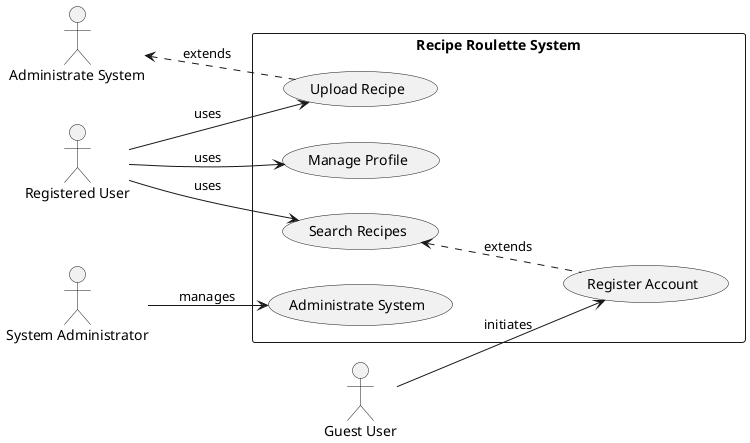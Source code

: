 @startuml
left to right direction
skinparam packageStyle rectangle
actor "Guest User" as Guest
actor "Registered User" as Registered
actor "System Administrator" as Admin

rectangle "Recipe Roulette System" {
	usecase "Register Account" as UC1
	usecase "Search Recipes" as UC2
	usecase "Upload Recipe" as UC3
	usecase "Manage Profile" as UC4
	usecase "Administrate System" as UC5
}

Guest --> UC1 : initiates
Registered --> UC2 : uses
Registered --> UC3 : uses
Registered --> UC4 : uses
Admin --> UC5 : manages

' Additional relationships can be added to reflect more detailed interactions or extended use cases
UC1 .u.> UC2 : extends
UC3 .u.> "Administrate System" : extends

@enduml
